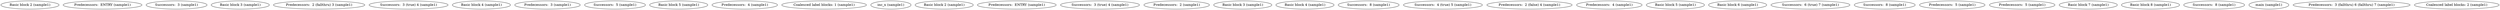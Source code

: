 digraph model { 
	sample1_0 [label="Basic block 2 (sample1)"];
	sample1_1 [label="Predecessors:  ENTRY (sample1)"];
	sample1_2 [label="Successors:  3 (sample1)"];
	sample1_3 [label="Basic block 3 (sample1)"];
	sample1_4 [label="Predecessors:  2 (fallthru) 3 (sample1)"];
	sample1_5 [label="Successors:  3 (true) 4 (sample1)"];
	sample1_6 [label="Basic block 4 (sample1)"];
	sample1_7 [label="Predecessors:  3 (sample1)"];
	sample1_8 [label="Successors:  5 (sample1)"];
	sample1_9 [label="Basic block 5 (sample1)"];
	sample1_10 [label="Predecessors:  4 (sample1)"];
	sample1_11 [label="Coalesced label blocks: 1 (sample1)"];
	sample1_12 [label="inc_x (sample1)"];
	sample1_13 [label="Basic block 2 (sample1)"];
	sample1_14 [label="Predecessors:  ENTRY (sample1)"];
	sample1_15 [label="Successors:  3 (true) 4 (sample1)"];
	sample1_17 [label="Predecessors:  2 (sample1)"];
	sample1_16 [label="Basic block 3 (sample1)"];
	sample1_19 [label="Basic block 4 (sample1)"];
	sample1_18 [label="Successors:  8 (sample1)"];
	sample1_21 [label="Successors:  4 (true) 5 (sample1)"];
	sample1_20 [label="Predecessors:  2 (false) 4 (sample1)"];
	sample1_23 [label="Predecessors:  4 (sample1)"];
	sample1_22 [label="Basic block 5 (sample1)"];
	sample1_25 [label="Basic block 6 (sample1)"];
	sample1_24 [label="Successors:  6 (true) 7 (sample1)"];
	sample1_27 [label="Successors:  8 (sample1)"];
	sample1_26 [label="Predecessors:  5 (sample1)"];
	sample1_29 [label="Predecessors:  5 (sample1)"];
	sample1_28 [label="Basic block 7 (sample1)"];
	sample1_31 [label="Basic block 8 (sample1)"];
	sample1_30 [label="Successors:  8 (sample1)"];
	sample1_34 [label="main (sample1)"];
	sample1_32 [label="Predecessors:  3 (fallthru) 6 (fallthru) 7 (sample1)"];
	sample1_33 [label="Coalesced label blocks: 2 (sample1)"];
}

